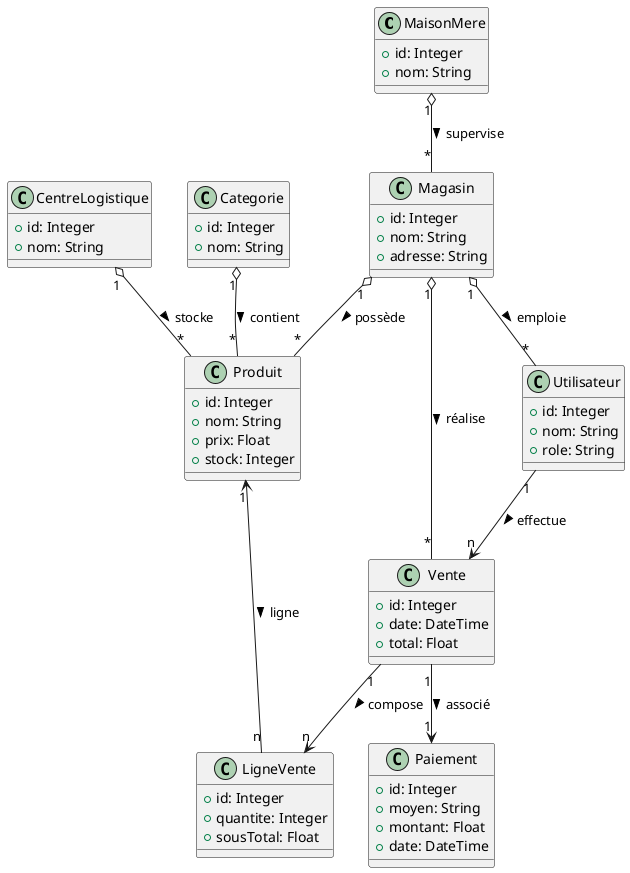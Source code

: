 @startuml VueLogiquePOS_Étendue

class MaisonMere {
  +id: Integer
  +nom: String
}

class Magasin {
  +id: Integer
  +nom: String
  +adresse: String
}

class CentreLogistique {
  +id: Integer
  +nom: String
}

class Produit {
  +id: Integer
  +nom: String
  +prix: Float
  +stock: Integer
}

class Categorie {
  +id: Integer
  +nom: String
}

class Vente {
  +id: Integer
  +date: DateTime
  +total: Float
}

class LigneVente {
  +id: Integer
  +quantite: Integer
  +sousTotal: Float
}

class Utilisateur {
  +id: Integer
  +nom: String
  +role: String
}

class Paiement {
  +id: Integer
  +moyen: String
  +montant: Float
  +date: DateTime
}

MaisonMere "1" o-- "*" Magasin : supervise >
Magasin "1" o-- "*" Produit : possède >
Magasin "1" o-- "*" Utilisateur : emploie >
Magasin "1" o-- "*" Vente : réalise >
Categorie "1" o-- "*" Produit : contient >
Produit "1" <-- "n" LigneVente : ligne >
Vente "1" --> "n" LigneVente : compose >
Vente "1" --> "1" Paiement : associé >
Utilisateur "1" --> "n" Vente : effectue >
CentreLogistique "1" o-- "*" Produit : stocke >

@enduml